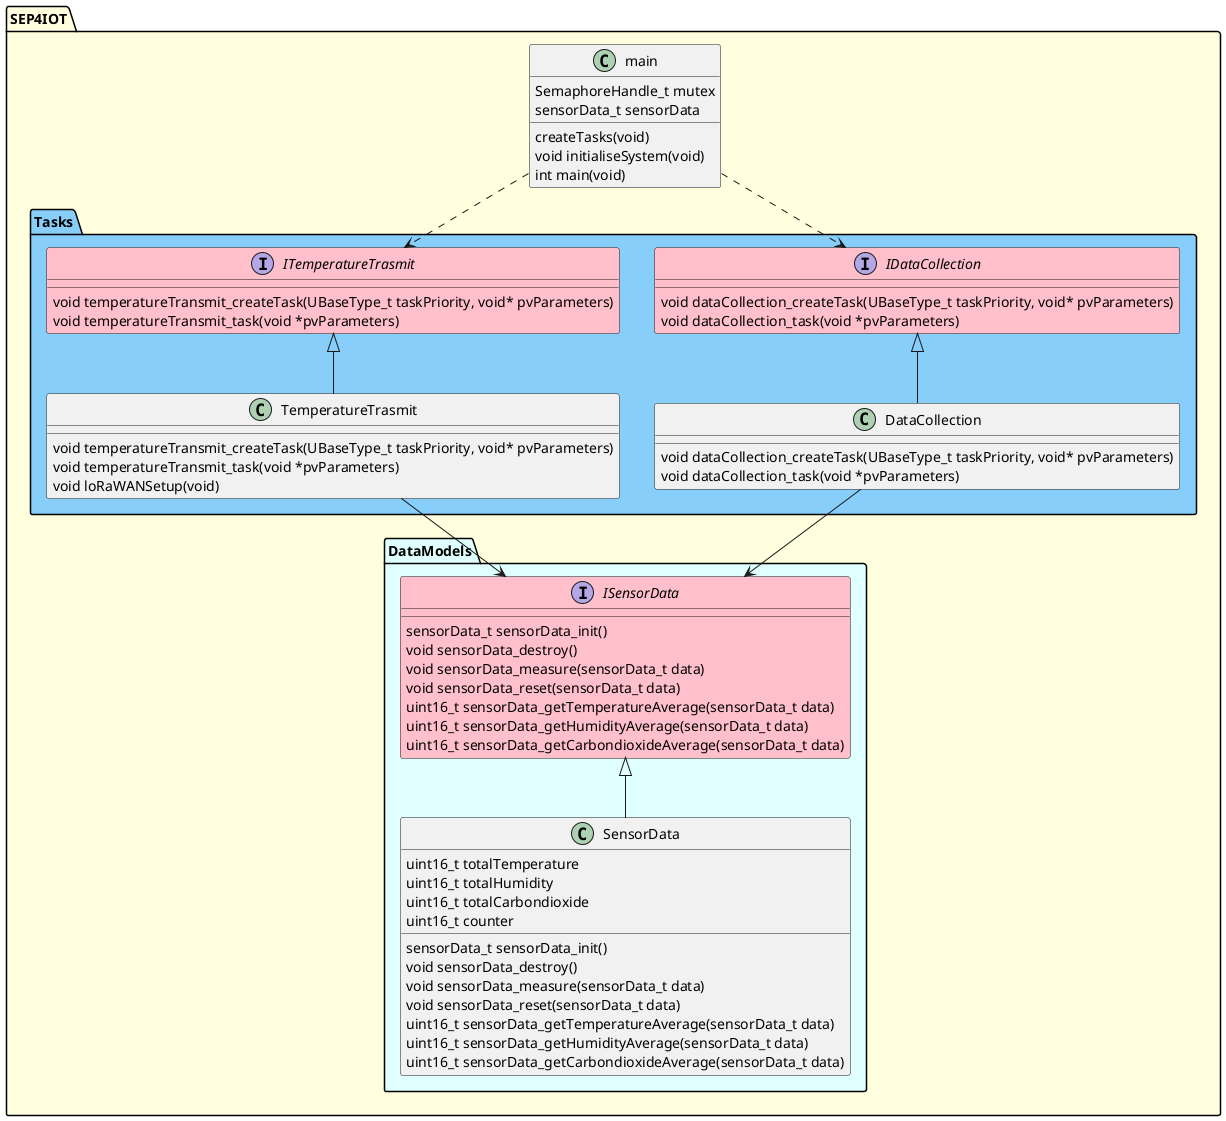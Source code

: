 @startuml ClassDiagram
namespace SEP4IOT #LightYellow {
    class main {
        {field} SemaphoreHandle_t mutex
        {field} sensorData_t sensorData
        {method} createTasks(void)
        {method} void initialiseSystem(void)
        {method} int main(void)
    }

    namespace DataModels #LightCyan {
        interface ISensorData #Pink {
            {method} sensorData_t sensorData_init()
            {method} void sensorData_destroy()
            {method} void sensorData_measure(sensorData_t data)
            {method} void sensorData_reset(sensorData_t data)
            {method} uint16_t sensorData_getTemperatureAverage(sensorData_t data)
            {method} uint16_t sensorData_getHumidityAverage(sensorData_t data)
            {method} uint16_t sensorData_getCarbondioxideAverage(sensorData_t data)
        }
        
        class SensorData {
            {field} uint16_t totalTemperature
            {field} uint16_t totalHumidity
            {field} uint16_t totalCarbondioxide
            {field} uint16_t counter
            {method} sensorData_t sensorData_init()
            {method} void sensorData_destroy()
            {method} void sensorData_measure(sensorData_t data)
            {method} void sensorData_reset(sensorData_t data)
            {method} uint16_t sensorData_getTemperatureAverage(sensorData_t data)
            {method} uint16_t sensorData_getHumidityAverage(sensorData_t data)
            {method} uint16_t sensorData_getCarbondioxideAverage(sensorData_t data)
        }
        ISensorData <|-- SensorData
    }
    namespace Tasks #LightSkyBlue {
        interface IDataCollection #Pink {
            {method} void dataCollection_createTask(UBaseType_t taskPriority, void* pvParameters)
            {method} void dataCollection_task(void *pvParameters)
        }

        class DataCollection{
            {method} void dataCollection_createTask(UBaseType_t taskPriority, void* pvParameters)
            {method} void dataCollection_task(void *pvParameters)
        }

        interface ITemperatureTrasmit #Pink {
            {method} void temperatureTransmit_createTask(UBaseType_t taskPriority, void* pvParameters)
            {method} void temperatureTransmit_task(void *pvParameters)
        }

        class TemperatureTrasmit {
            {method} void temperatureTransmit_createTask(UBaseType_t taskPriority, void* pvParameters)
            {method} void temperatureTransmit_task(void *pvParameters)
            {method} void loRaWANSetup(void)
        }

        ITemperatureTrasmit <|-- TemperatureTrasmit
        IDataCollection <|-- DataCollection
    }

    SEP4IOT.main ..> SEP4IOT.Tasks.ITemperatureTrasmit
    SEP4IOT.main ..> SEP4IOT.Tasks.IDataCollection
    SEP4IOT.Tasks.TemperatureTrasmit --> SEP4IOT.DataModels.ISensorData
    SEP4IOT.Tasks.DataCollection --> SEP4IOT.DataModels.ISensorData
}
@enduml

